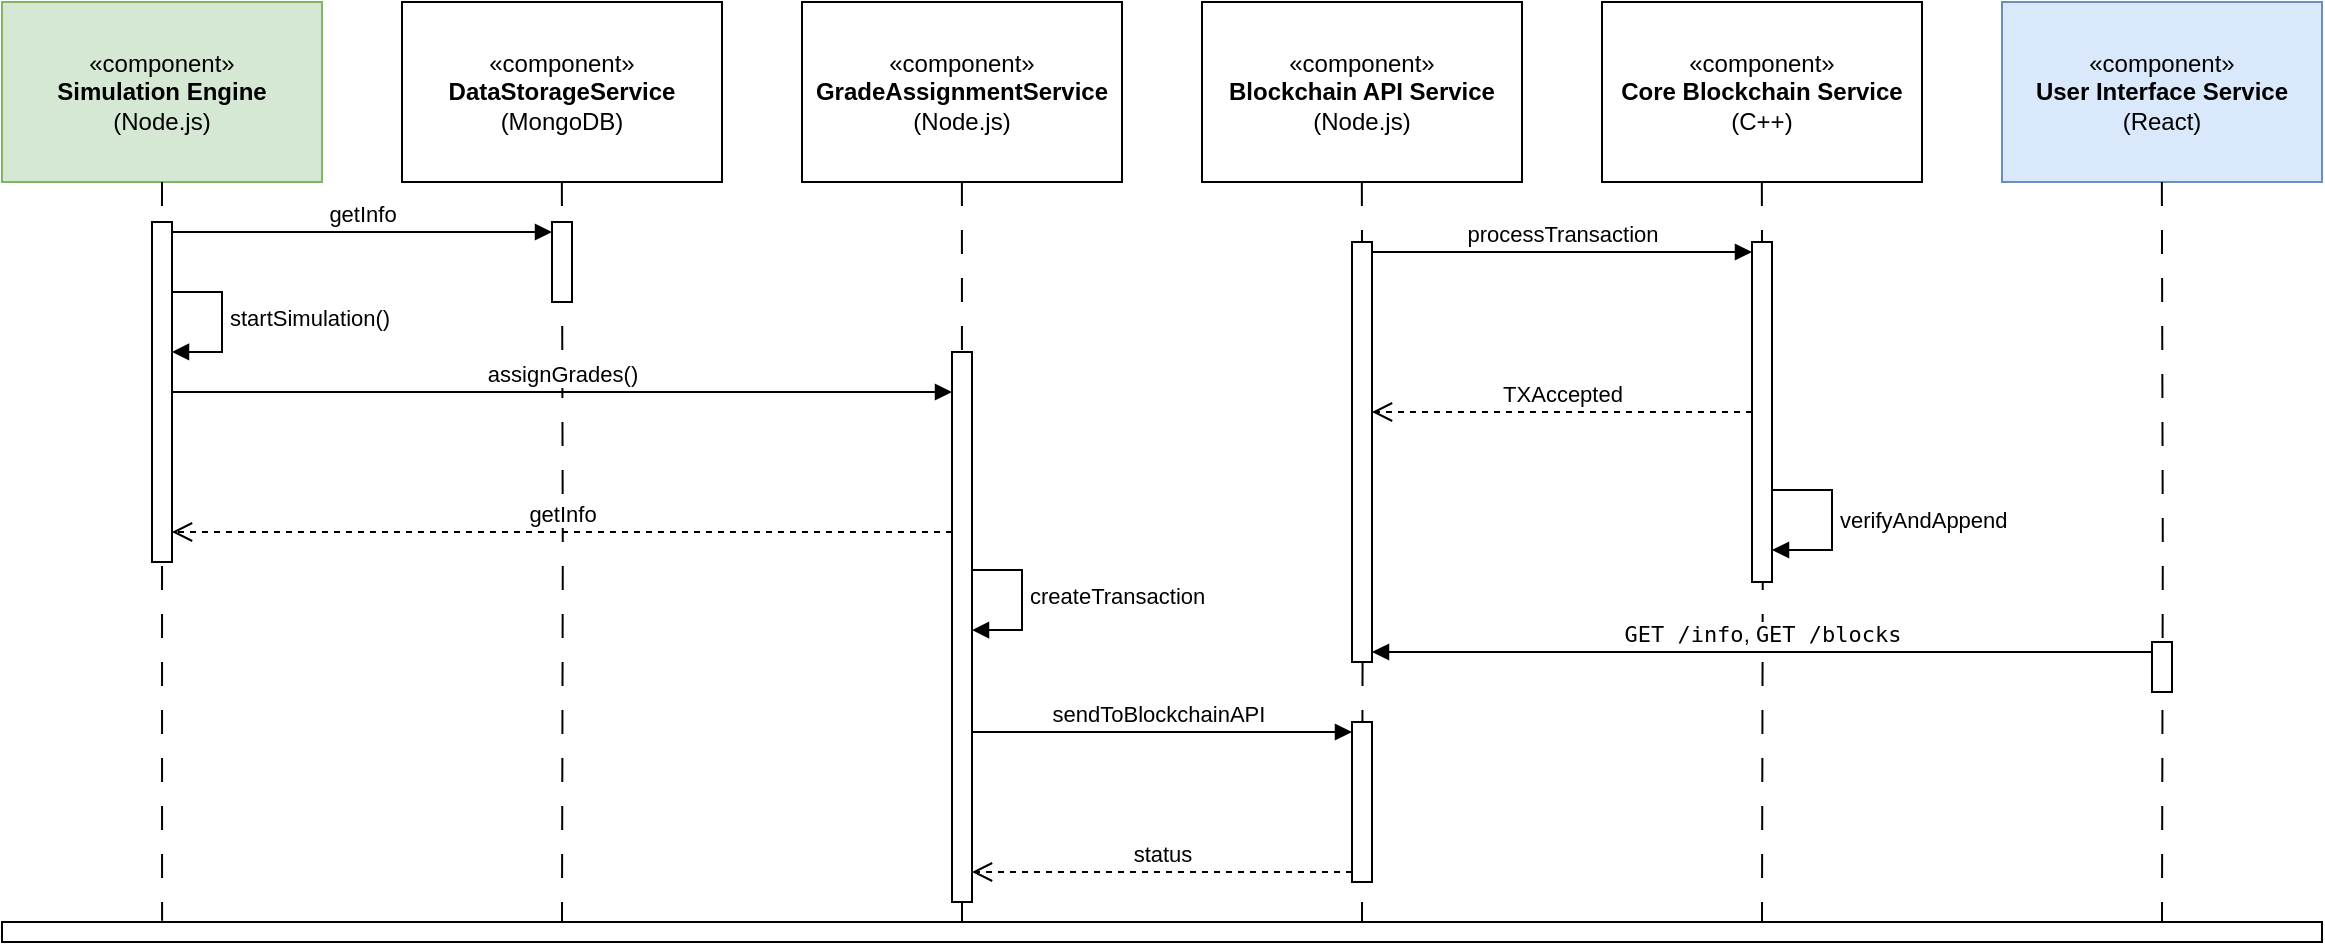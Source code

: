 <mxfile version="27.0.6">
  <diagram name="Страница — 1" id="o6EN9a6bm2n5t95lFAL9">
    <mxGraphModel dx="1603" dy="905" grid="1" gridSize="10" guides="1" tooltips="1" connect="1" arrows="1" fold="1" page="1" pageScale="1" pageWidth="827" pageHeight="1169" math="0" shadow="0">
      <root>
        <mxCell id="0" />
        <mxCell id="1" parent="0" />
        <mxCell id="2ZymIILg8_Ki4qeF2K2y-4" value="«component»&lt;br&gt;&lt;div&gt;&lt;b&gt;User Interface Service&lt;/b&gt;&lt;/div&gt;&lt;div&gt;&amp;nbsp;(React)&amp;nbsp;&lt;/div&gt;" style="html=1;dropTarget=0;whiteSpace=wrap;fillColor=#dae8fc;strokeColor=#6c8ebf;" vertex="1" parent="1">
          <mxGeometry x="1040" y="240" width="160" height="90" as="geometry" />
        </mxCell>
        <mxCell id="2ZymIILg8_Ki4qeF2K2y-6" value="«component»&lt;br&gt;&lt;div&gt;&lt;b&gt;Core Blockchain Service&lt;/b&gt;&lt;/div&gt;&lt;div&gt;(C++)&lt;/div&gt;" style="html=1;dropTarget=0;whiteSpace=wrap;" vertex="1" parent="1">
          <mxGeometry x="840" y="240" width="160" height="90" as="geometry" />
        </mxCell>
        <mxCell id="2ZymIILg8_Ki4qeF2K2y-8" value="«component»&lt;br&gt;&lt;div&gt;&lt;b&gt;DataStorageService&lt;/b&gt;&lt;/div&gt;&lt;div&gt;(MongoDB)&lt;/div&gt;" style="html=1;dropTarget=0;whiteSpace=wrap;" vertex="1" parent="1">
          <mxGeometry x="240" y="240" width="160" height="90" as="geometry" />
        </mxCell>
        <mxCell id="2ZymIILg8_Ki4qeF2K2y-10" value="«component»&lt;br&gt;&lt;div&gt;&lt;b&gt;Simulation Engine&lt;/b&gt;&lt;/div&gt;&lt;div&gt;(Node.js)&lt;/div&gt;" style="html=1;dropTarget=0;whiteSpace=wrap;fillColor=#d5e8d4;strokeColor=#82b366;" vertex="1" parent="1">
          <mxGeometry x="40" y="240" width="160" height="90" as="geometry" />
        </mxCell>
        <mxCell id="2ZymIILg8_Ki4qeF2K2y-12" value="«component»&lt;br&gt;&lt;div&gt;&lt;b&gt;GradeAssignmentService&lt;/b&gt;&lt;/div&gt;&lt;div&gt;(Node.js)&lt;/div&gt;" style="html=1;dropTarget=0;whiteSpace=wrap;" vertex="1" parent="1">
          <mxGeometry x="440" y="240" width="160" height="90" as="geometry" />
        </mxCell>
        <mxCell id="2ZymIILg8_Ki4qeF2K2y-14" value="«component»&lt;br&gt;&lt;div&gt;&lt;b&gt;Blockchain API Service&lt;/b&gt;&lt;/div&gt;&lt;div&gt;(Node.js)&lt;/div&gt;" style="html=1;dropTarget=0;whiteSpace=wrap;" vertex="1" parent="1">
          <mxGeometry x="640" y="240" width="160" height="90" as="geometry" />
        </mxCell>
        <mxCell id="2ZymIILg8_Ki4qeF2K2y-37" value="" style="html=1;whiteSpace=wrap;" vertex="1" parent="1">
          <mxGeometry x="40" y="700" width="1160" height="10" as="geometry" />
        </mxCell>
        <mxCell id="2ZymIILg8_Ki4qeF2K2y-38" style="edgeStyle=orthogonalEdgeStyle;rounded=0;orthogonalLoop=1;jettySize=auto;html=1;exitX=0.5;exitY=1;exitDx=0;exitDy=0;entryX=0.069;entryY=-0.057;entryDx=0;entryDy=0;entryPerimeter=0;dashed=1;dashPattern=12 12;endArrow=none;startFill=0;" edge="1" parent="1" source="2ZymIILg8_Ki4qeF2K2y-10" target="2ZymIILg8_Ki4qeF2K2y-37">
          <mxGeometry relative="1" as="geometry" />
        </mxCell>
        <mxCell id="2ZymIILg8_Ki4qeF2K2y-39" style="edgeStyle=orthogonalEdgeStyle;rounded=0;orthogonalLoop=1;jettySize=auto;html=1;exitX=0.5;exitY=1;exitDx=0;exitDy=0;dashed=1;dashPattern=12 12;endArrow=none;startFill=0;" edge="1" parent="1">
          <mxGeometry relative="1" as="geometry">
            <mxPoint x="319.93" y="330" as="sourcePoint" />
            <mxPoint x="320" y="700" as="targetPoint" />
          </mxGeometry>
        </mxCell>
        <mxCell id="2ZymIILg8_Ki4qeF2K2y-40" style="edgeStyle=orthogonalEdgeStyle;rounded=0;orthogonalLoop=1;jettySize=auto;html=1;exitX=0.5;exitY=1;exitDx=0;exitDy=0;dashed=1;dashPattern=12 12;endArrow=none;startFill=0;" edge="1" parent="1">
          <mxGeometry relative="1" as="geometry">
            <mxPoint x="519.96" y="330" as="sourcePoint" />
            <mxPoint x="520" y="700" as="targetPoint" />
          </mxGeometry>
        </mxCell>
        <mxCell id="2ZymIILg8_Ki4qeF2K2y-41" style="edgeStyle=orthogonalEdgeStyle;rounded=0;orthogonalLoop=1;jettySize=auto;html=1;exitX=0.5;exitY=1;exitDx=0;exitDy=0;endArrow=none;startFill=0;dashed=1;dashPattern=12 12;" edge="1" parent="1">
          <mxGeometry relative="1" as="geometry">
            <mxPoint x="719.92" y="330" as="sourcePoint" />
            <mxPoint x="720" y="700" as="targetPoint" />
          </mxGeometry>
        </mxCell>
        <mxCell id="2ZymIILg8_Ki4qeF2K2y-42" style="edgeStyle=orthogonalEdgeStyle;rounded=0;orthogonalLoop=1;jettySize=auto;html=1;exitX=0.5;exitY=1;exitDx=0;exitDy=0;endArrow=none;startFill=0;dashed=1;dashPattern=12 12;" edge="1" parent="1">
          <mxGeometry relative="1" as="geometry">
            <mxPoint x="919.92" y="330" as="sourcePoint" />
            <mxPoint x="920" y="700" as="targetPoint" />
          </mxGeometry>
        </mxCell>
        <mxCell id="2ZymIILg8_Ki4qeF2K2y-43" style="edgeStyle=orthogonalEdgeStyle;rounded=0;orthogonalLoop=1;jettySize=auto;html=1;exitX=0.5;exitY=1;exitDx=0;exitDy=0;endArrow=none;startFill=0;dashed=1;dashPattern=12 12;" edge="1" parent="1">
          <mxGeometry relative="1" as="geometry">
            <mxPoint x="1119.93" y="330" as="sourcePoint" />
            <mxPoint x="1120" y="700" as="targetPoint" />
          </mxGeometry>
        </mxCell>
        <mxCell id="2ZymIILg8_Ki4qeF2K2y-44" value="" style="html=1;points=[[0,0,0,0,5],[0,1,0,0,-5],[1,0,0,0,5],[1,1,0,0,-5]];perimeter=orthogonalPerimeter;outlineConnect=0;targetShapes=umlLifeline;portConstraint=eastwest;newEdgeStyle={&quot;curved&quot;:0,&quot;rounded&quot;:0};" vertex="1" parent="1">
          <mxGeometry x="115" y="350" width="10" height="170" as="geometry" />
        </mxCell>
        <mxCell id="2ZymIILg8_Ki4qeF2K2y-48" value="" style="html=1;points=[[0,0,0,0,5],[0,1,0,0,-5],[1,0,0,0,5],[1,1,0,0,-5]];perimeter=orthogonalPerimeter;outlineConnect=0;targetShapes=umlLifeline;portConstraint=eastwest;newEdgeStyle={&quot;curved&quot;:0,&quot;rounded&quot;:0};" vertex="1" parent="1">
          <mxGeometry x="715" y="360" width="10" height="210" as="geometry" />
        </mxCell>
        <mxCell id="2ZymIILg8_Ki4qeF2K2y-51" value="" style="html=1;points=[[0,0,0,0,5],[0,1,0,0,-5],[1,0,0,0,5],[1,1,0,0,-5]];perimeter=orthogonalPerimeter;outlineConnect=0;targetShapes=umlLifeline;portConstraint=eastwest;newEdgeStyle={&quot;curved&quot;:0,&quot;rounded&quot;:0};" vertex="1" parent="1">
          <mxGeometry x="1115" y="560" width="10" height="25" as="geometry" />
        </mxCell>
        <mxCell id="2ZymIILg8_Ki4qeF2K2y-64" value="startSimulation()" style="html=1;align=left;spacingLeft=2;endArrow=block;rounded=0;edgeStyle=orthogonalEdgeStyle;curved=0;rounded=0;exitX=1;exitY=0;exitDx=0;exitDy=5;exitPerimeter=0;" edge="1" parent="1">
          <mxGeometry relative="1" as="geometry">
            <mxPoint x="125" y="380" as="sourcePoint" />
            <Array as="points">
              <mxPoint x="125" y="385" />
              <mxPoint x="150" y="385" />
              <mxPoint x="150" y="415" />
            </Array>
            <mxPoint x="125" y="414.957" as="targetPoint" />
          </mxGeometry>
        </mxCell>
        <mxCell id="2ZymIILg8_Ki4qeF2K2y-68" value="createTransaction" style="html=1;align=left;spacingLeft=2;endArrow=block;rounded=0;edgeStyle=orthogonalEdgeStyle;curved=0;rounded=0;" edge="1" parent="1">
          <mxGeometry relative="1" as="geometry">
            <mxPoint x="520" y="524" as="sourcePoint" />
            <Array as="points">
              <mxPoint x="550" y="554" />
            </Array>
            <mxPoint x="525" y="554.043" as="targetPoint" />
          </mxGeometry>
        </mxCell>
        <mxCell id="2ZymIILg8_Ki4qeF2K2y-74" value="verifyAndAppend" style="html=1;align=left;spacingLeft=2;endArrow=block;rounded=0;edgeStyle=orthogonalEdgeStyle;curved=0;rounded=0;" edge="1" parent="1">
          <mxGeometry relative="1" as="geometry">
            <mxPoint x="925" y="484" as="sourcePoint" />
            <Array as="points">
              <mxPoint x="955" y="514" />
            </Array>
            <mxPoint x="925" y="514" as="targetPoint" />
          </mxGeometry>
        </mxCell>
        <mxCell id="2ZymIILg8_Ki4qeF2K2y-78" value="" style="html=1;points=[[0,0,0,0,5],[0,1,0,0,-5],[1,0,0,0,5],[1,1,0,0,-5]];perimeter=orthogonalPerimeter;outlineConnect=0;targetShapes=umlLifeline;portConstraint=eastwest;newEdgeStyle={&quot;curved&quot;:0,&quot;rounded&quot;:0};" vertex="1" parent="1">
          <mxGeometry x="915" y="360" width="10" height="170" as="geometry" />
        </mxCell>
        <mxCell id="2ZymIILg8_Ki4qeF2K2y-79" value="processTransaction" style="html=1;verticalAlign=bottom;endArrow=block;curved=0;rounded=0;entryX=0;entryY=0;entryDx=0;entryDy=5;exitX=1;exitY=0;exitDx=0;exitDy=5;exitPerimeter=0;" edge="1" target="2ZymIILg8_Ki4qeF2K2y-78" parent="1" source="2ZymIILg8_Ki4qeF2K2y-48">
          <mxGeometry relative="1" as="geometry">
            <mxPoint x="730" y="365" as="sourcePoint" />
          </mxGeometry>
        </mxCell>
        <mxCell id="2ZymIILg8_Ki4qeF2K2y-80" value="TXAccepted" style="html=1;verticalAlign=bottom;endArrow=open;dashed=1;endSize=8;curved=0;rounded=0;" edge="1" source="2ZymIILg8_Ki4qeF2K2y-78" parent="1" target="2ZymIILg8_Ki4qeF2K2y-48">
          <mxGeometry relative="1" as="geometry">
            <mxPoint x="730" y="435" as="targetPoint" />
            <mxPoint x="910" y="450" as="sourcePoint" />
          </mxGeometry>
        </mxCell>
        <mxCell id="2ZymIILg8_Ki4qeF2K2y-81" value="" style="html=1;points=[[0,0,0,0,5],[0,1,0,0,-5],[1,0,0,0,5],[1,1,0,0,-5]];perimeter=orthogonalPerimeter;outlineConnect=0;targetShapes=umlLifeline;portConstraint=eastwest;newEdgeStyle={&quot;curved&quot;:0,&quot;rounded&quot;:0};" vertex="1" parent="1">
          <mxGeometry x="715" y="600" width="10" height="80" as="geometry" />
        </mxCell>
        <mxCell id="2ZymIILg8_Ki4qeF2K2y-82" value="sendToBlockchainAPI" style="html=1;verticalAlign=bottom;endArrow=block;curved=0;rounded=0;entryX=0;entryY=0;entryDx=0;entryDy=5;" edge="1" target="2ZymIILg8_Ki4qeF2K2y-81" parent="1">
          <mxGeometry relative="1" as="geometry">
            <mxPoint x="520" y="605" as="sourcePoint" />
          </mxGeometry>
        </mxCell>
        <mxCell id="2ZymIILg8_Ki4qeF2K2y-83" value="status" style="html=1;verticalAlign=bottom;endArrow=open;dashed=1;endSize=8;curved=0;rounded=0;exitX=0;exitY=1;exitDx=0;exitDy=-5;" edge="1" source="2ZymIILg8_Ki4qeF2K2y-81" parent="1" target="2ZymIILg8_Ki4qeF2K2y-88">
          <mxGeometry relative="1" as="geometry">
            <mxPoint x="520" y="675" as="targetPoint" />
          </mxGeometry>
        </mxCell>
        <mxCell id="2ZymIILg8_Ki4qeF2K2y-85" value="assignGrades()" style="html=1;verticalAlign=bottom;endArrow=block;curved=0;rounded=0;entryX=0;entryY=0;entryDx=0;entryDy=5;" edge="1" parent="1" source="2ZymIILg8_Ki4qeF2K2y-44">
          <mxGeometry relative="1" as="geometry">
            <mxPoint x="130" y="435" as="sourcePoint" />
            <mxPoint x="515" y="435" as="targetPoint" />
          </mxGeometry>
        </mxCell>
        <mxCell id="2ZymIILg8_Ki4qeF2K2y-86" value="getInfo" style="html=1;verticalAlign=bottom;endArrow=open;dashed=1;endSize=8;curved=0;rounded=0;exitX=0;exitY=1;exitDx=0;exitDy=-5;" edge="1" parent="1" target="2ZymIILg8_Ki4qeF2K2y-44">
          <mxGeometry relative="1" as="geometry">
            <mxPoint x="130" y="505" as="targetPoint" />
            <mxPoint x="515" y="505" as="sourcePoint" />
          </mxGeometry>
        </mxCell>
        <mxCell id="2ZymIILg8_Ki4qeF2K2y-88" value="" style="html=1;points=[[0,0,0,0,5],[0,1,0,0,-5],[1,0,0,0,5],[1,1,0,0,-5]];perimeter=orthogonalPerimeter;outlineConnect=0;targetShapes=umlLifeline;portConstraint=eastwest;newEdgeStyle={&quot;curved&quot;:0,&quot;rounded&quot;:0};" vertex="1" parent="1">
          <mxGeometry x="515" y="415" width="10" height="275" as="geometry" />
        </mxCell>
        <mxCell id="2ZymIILg8_Ki4qeF2K2y-91" value="" style="html=1;points=[[0,0,0,0,5],[0,1,0,0,-5],[1,0,0,0,5],[1,1,0,0,-5]];perimeter=orthogonalPerimeter;outlineConnect=0;targetShapes=umlLifeline;portConstraint=eastwest;newEdgeStyle={&quot;curved&quot;:0,&quot;rounded&quot;:0};" vertex="1" parent="1">
          <mxGeometry x="315" y="350" width="10" height="40" as="geometry" />
        </mxCell>
        <mxCell id="2ZymIILg8_Ki4qeF2K2y-96" value="getInfo" style="html=1;verticalAlign=bottom;endArrow=block;curved=0;rounded=0;entryX=0;entryY=0;entryDx=0;entryDy=5;entryPerimeter=0;exitX=1;exitY=0;exitDx=0;exitDy=5;exitPerimeter=0;" edge="1" parent="1" source="2ZymIILg8_Ki4qeF2K2y-44" target="2ZymIILg8_Ki4qeF2K2y-91">
          <mxGeometry width="80" relative="1" as="geometry">
            <mxPoint x="170" y="370" as="sourcePoint" />
            <mxPoint x="250" y="370" as="targetPoint" />
          </mxGeometry>
        </mxCell>
        <mxCell id="2ZymIILg8_Ki4qeF2K2y-98" value="&lt;code data-end=&quot;1804&quot; data-start=&quot;1778&quot;&gt;GET /info&lt;/code&gt;, &lt;code data-end=&quot;1819&quot; data-start=&quot;1806&quot;&gt;GET /blocks&lt;/code&gt;" style="html=1;verticalAlign=bottom;endArrow=block;curved=0;rounded=0;exitX=0;exitY=0;exitDx=0;exitDy=5;exitPerimeter=0;entryX=1;entryY=1;entryDx=0;entryDy=-5;entryPerimeter=0;" edge="1" parent="1" source="2ZymIILg8_Ki4qeF2K2y-51" target="2ZymIILg8_Ki4qeF2K2y-48">
          <mxGeometry width="80" relative="1" as="geometry">
            <mxPoint x="830" y="610" as="sourcePoint" />
            <mxPoint x="910" y="610" as="targetPoint" />
          </mxGeometry>
        </mxCell>
      </root>
    </mxGraphModel>
  </diagram>
</mxfile>
